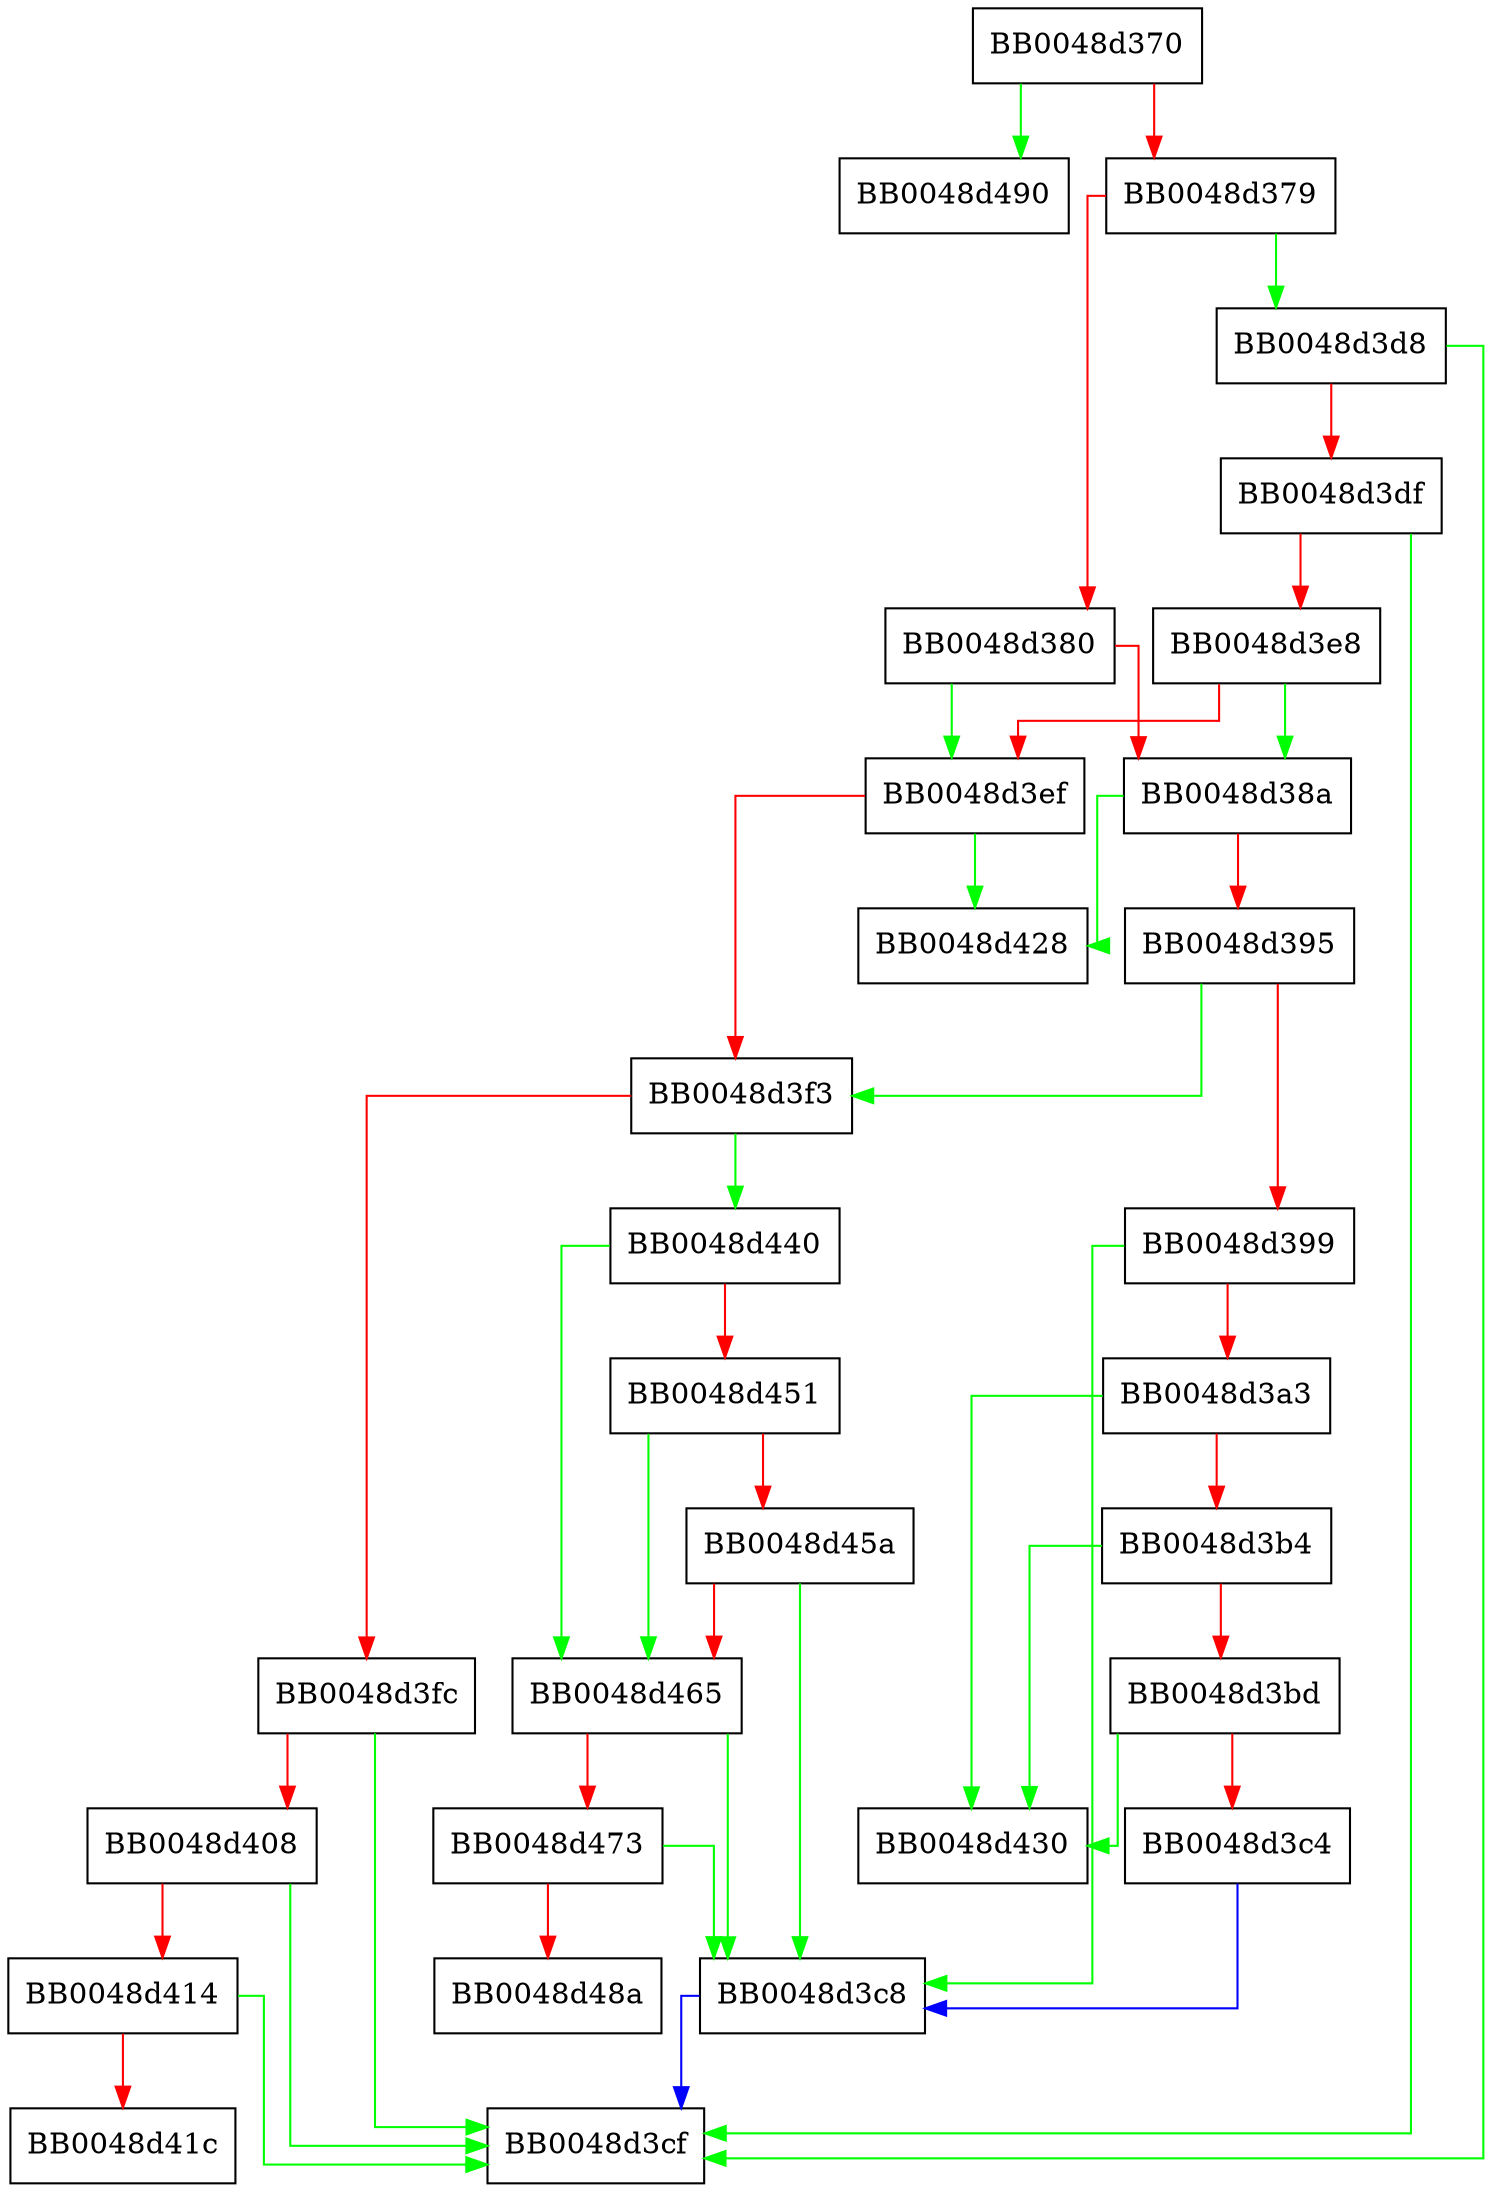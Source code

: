 digraph SSL_get_servername {
  node [shape="box"];
  graph [splines=ortho];
  BB0048d370 -> BB0048d490 [color="green"];
  BB0048d370 -> BB0048d379 [color="red"];
  BB0048d379 -> BB0048d3d8 [color="green"];
  BB0048d379 -> BB0048d380 [color="red"];
  BB0048d380 -> BB0048d3ef [color="green"];
  BB0048d380 -> BB0048d38a [color="red"];
  BB0048d38a -> BB0048d428 [color="green"];
  BB0048d38a -> BB0048d395 [color="red"];
  BB0048d395 -> BB0048d3f3 [color="green"];
  BB0048d395 -> BB0048d399 [color="red"];
  BB0048d399 -> BB0048d3c8 [color="green"];
  BB0048d399 -> BB0048d3a3 [color="red"];
  BB0048d3a3 -> BB0048d430 [color="green"];
  BB0048d3a3 -> BB0048d3b4 [color="red"];
  BB0048d3b4 -> BB0048d430 [color="green"];
  BB0048d3b4 -> BB0048d3bd [color="red"];
  BB0048d3bd -> BB0048d430 [color="green"];
  BB0048d3bd -> BB0048d3c4 [color="red"];
  BB0048d3c4 -> BB0048d3c8 [color="blue"];
  BB0048d3c8 -> BB0048d3cf [color="blue"];
  BB0048d3d8 -> BB0048d3cf [color="green"];
  BB0048d3d8 -> BB0048d3df [color="red"];
  BB0048d3df -> BB0048d3cf [color="green"];
  BB0048d3df -> BB0048d3e8 [color="red"];
  BB0048d3e8 -> BB0048d38a [color="green"];
  BB0048d3e8 -> BB0048d3ef [color="red"];
  BB0048d3ef -> BB0048d428 [color="green"];
  BB0048d3ef -> BB0048d3f3 [color="red"];
  BB0048d3f3 -> BB0048d440 [color="green"];
  BB0048d3f3 -> BB0048d3fc [color="red"];
  BB0048d3fc -> BB0048d3cf [color="green"];
  BB0048d3fc -> BB0048d408 [color="red"];
  BB0048d408 -> BB0048d3cf [color="green"];
  BB0048d408 -> BB0048d414 [color="red"];
  BB0048d414 -> BB0048d3cf [color="green"];
  BB0048d414 -> BB0048d41c [color="red"];
  BB0048d440 -> BB0048d465 [color="green"];
  BB0048d440 -> BB0048d451 [color="red"];
  BB0048d451 -> BB0048d465 [color="green"];
  BB0048d451 -> BB0048d45a [color="red"];
  BB0048d45a -> BB0048d3c8 [color="green"];
  BB0048d45a -> BB0048d465 [color="red"];
  BB0048d465 -> BB0048d3c8 [color="green"];
  BB0048d465 -> BB0048d473 [color="red"];
  BB0048d473 -> BB0048d3c8 [color="green"];
  BB0048d473 -> BB0048d48a [color="red"];
}